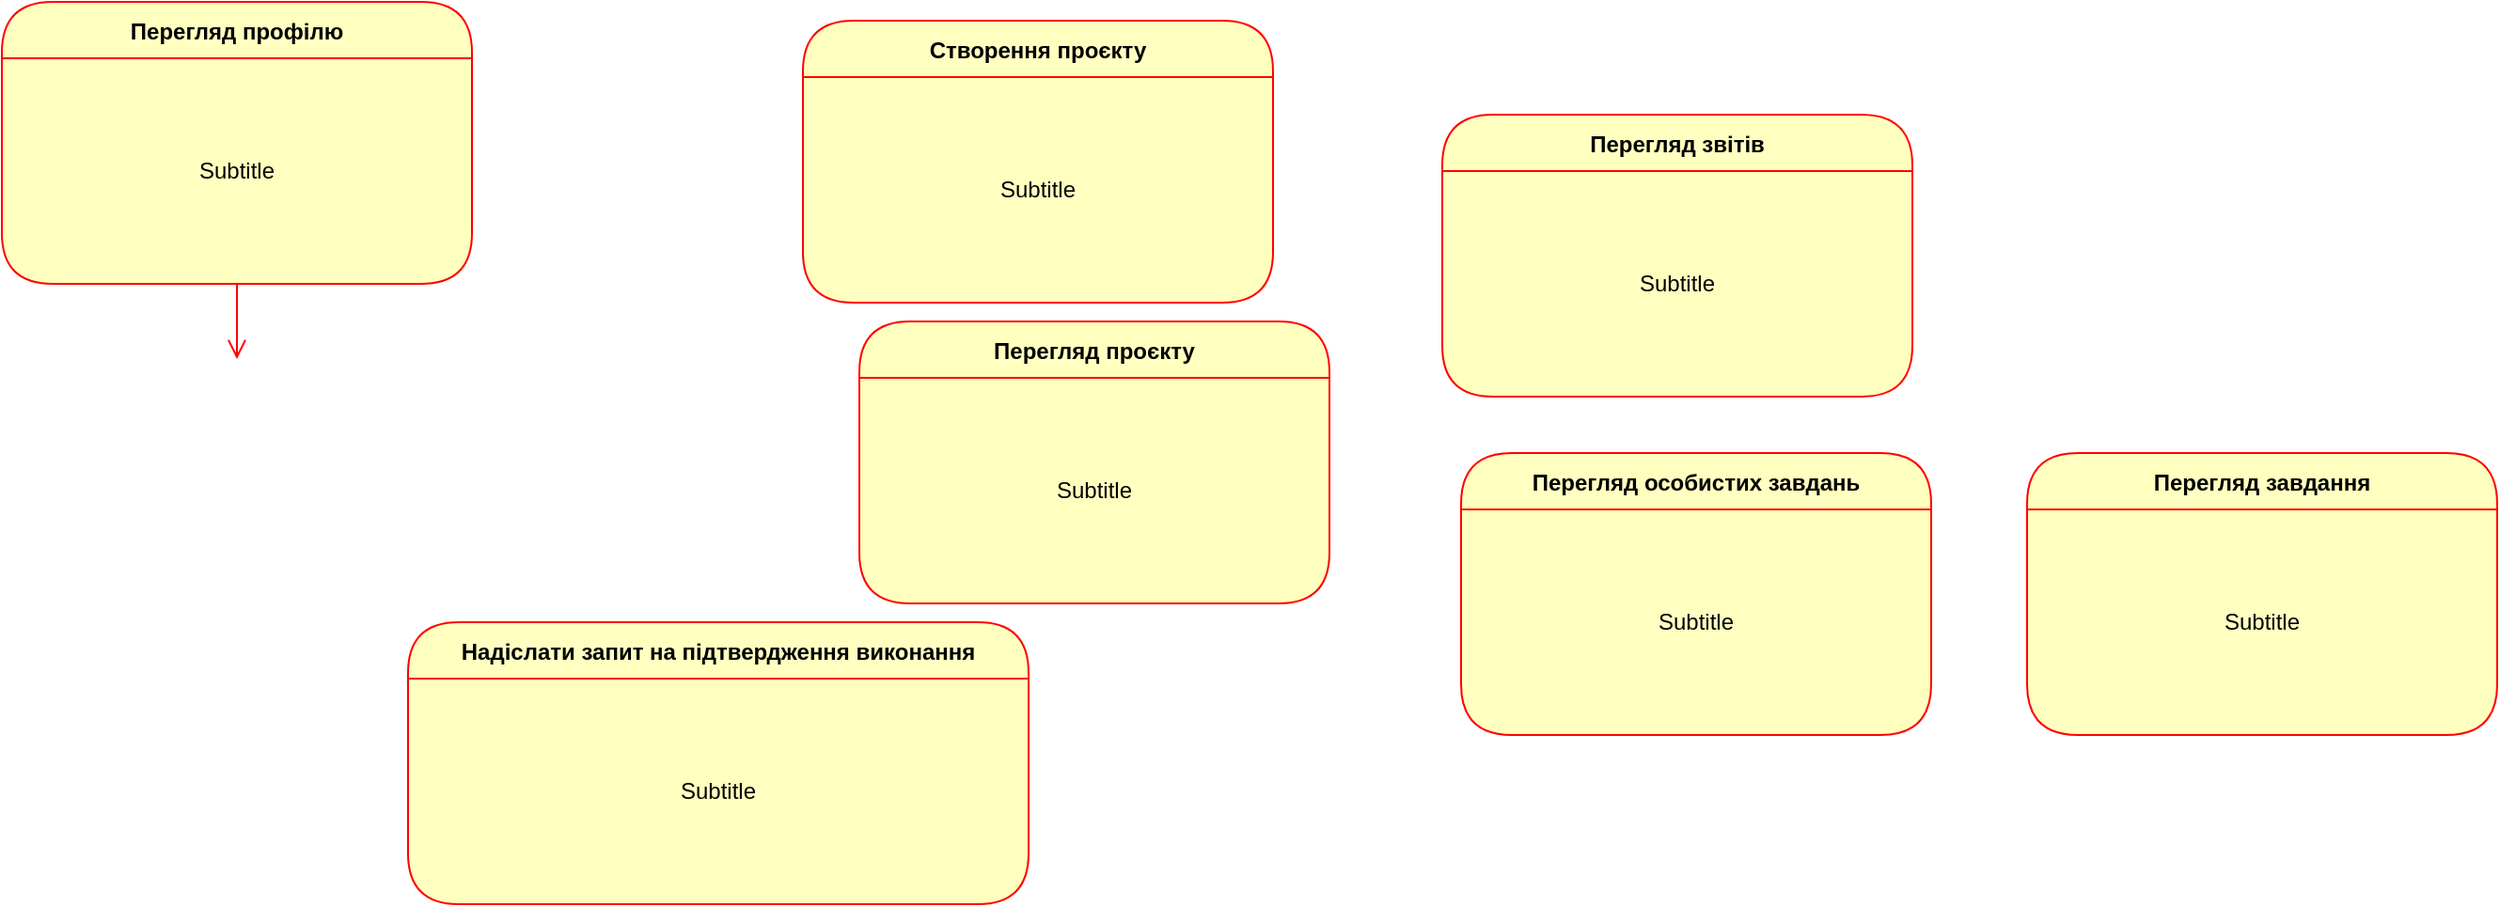 <mxfile version="24.2.3" type="github">
  <diagram name="Сторінка-1" id="4NnscdOud7t3WqkIFgde">
    <mxGraphModel dx="1313" dy="663" grid="1" gridSize="10" guides="1" tooltips="1" connect="1" arrows="1" fold="1" page="1" pageScale="1" pageWidth="827" pageHeight="1169" math="0" shadow="0">
      <root>
        <mxCell id="0" />
        <mxCell id="1" parent="0" />
        <mxCell id="ysQvWt2n_lniXi2UkVhW-1" value="Перегляд профілю" style="swimlane;fontStyle=1;align=center;verticalAlign=middle;childLayout=stackLayout;horizontal=1;startSize=30;horizontalStack=0;resizeParent=0;resizeLast=1;container=0;fontColor=#000000;collapsible=0;rounded=1;arcSize=30;strokeColor=#ff0000;fillColor=#ffffc0;swimlaneFillColor=#ffffc0;dropTarget=0;" vertex="1" parent="1">
          <mxGeometry x="164" y="70" width="250" height="150" as="geometry" />
        </mxCell>
        <mxCell id="ysQvWt2n_lniXi2UkVhW-2" value="Subtitle" style="text;html=1;strokeColor=none;fillColor=none;align=center;verticalAlign=middle;spacingLeft=4;spacingRight=4;whiteSpace=wrap;overflow=hidden;rotatable=0;fontColor=#000000;" vertex="1" parent="ysQvWt2n_lniXi2UkVhW-1">
          <mxGeometry y="30" width="250" height="120" as="geometry" />
        </mxCell>
        <mxCell id="ysQvWt2n_lniXi2UkVhW-3" value="" style="edgeStyle=orthogonalEdgeStyle;html=1;verticalAlign=bottom;endArrow=open;endSize=8;strokeColor=#ff0000;rounded=0;" edge="1" source="ysQvWt2n_lniXi2UkVhW-1" parent="1">
          <mxGeometry relative="1" as="geometry">
            <mxPoint x="289" y="260" as="targetPoint" />
            <Array as="points">
              <mxPoint x="289" y="260" />
              <mxPoint x="289" y="260" />
            </Array>
          </mxGeometry>
        </mxCell>
        <mxCell id="ysQvWt2n_lniXi2UkVhW-4" value="Створення проєкту" style="swimlane;fontStyle=1;align=center;verticalAlign=middle;childLayout=stackLayout;horizontal=1;startSize=30;horizontalStack=0;resizeParent=0;resizeLast=1;container=0;fontColor=#000000;collapsible=0;rounded=1;arcSize=30;strokeColor=#ff0000;fillColor=#ffffc0;swimlaneFillColor=#ffffc0;dropTarget=0;" vertex="1" parent="1">
          <mxGeometry x="590" y="80" width="250" height="150" as="geometry" />
        </mxCell>
        <mxCell id="ysQvWt2n_lniXi2UkVhW-5" value="Subtitle" style="text;html=1;strokeColor=none;fillColor=none;align=center;verticalAlign=middle;spacingLeft=4;spacingRight=4;whiteSpace=wrap;overflow=hidden;rotatable=0;fontColor=#000000;" vertex="1" parent="ysQvWt2n_lniXi2UkVhW-4">
          <mxGeometry y="30" width="250" height="120" as="geometry" />
        </mxCell>
        <mxCell id="ysQvWt2n_lniXi2UkVhW-6" value="Перегляд проєкту" style="swimlane;fontStyle=1;align=center;verticalAlign=middle;childLayout=stackLayout;horizontal=1;startSize=30;horizontalStack=0;resizeParent=0;resizeLast=1;container=0;fontColor=#000000;collapsible=0;rounded=1;arcSize=30;strokeColor=#ff0000;fillColor=#ffffc0;swimlaneFillColor=#ffffc0;dropTarget=0;" vertex="1" parent="1">
          <mxGeometry x="620" y="240" width="250" height="150" as="geometry" />
        </mxCell>
        <mxCell id="ysQvWt2n_lniXi2UkVhW-7" value="Subtitle" style="text;html=1;strokeColor=none;fillColor=none;align=center;verticalAlign=middle;spacingLeft=4;spacingRight=4;whiteSpace=wrap;overflow=hidden;rotatable=0;fontColor=#000000;" vertex="1" parent="ysQvWt2n_lniXi2UkVhW-6">
          <mxGeometry y="30" width="250" height="120" as="geometry" />
        </mxCell>
        <mxCell id="ysQvWt2n_lniXi2UkVhW-8" value="Перегляд звітів" style="swimlane;fontStyle=1;align=center;verticalAlign=middle;childLayout=stackLayout;horizontal=1;startSize=30;horizontalStack=0;resizeParent=0;resizeLast=1;container=0;fontColor=#000000;collapsible=0;rounded=1;arcSize=30;strokeColor=#ff0000;fillColor=#ffffc0;swimlaneFillColor=#ffffc0;dropTarget=0;" vertex="1" parent="1">
          <mxGeometry x="930" y="130" width="250" height="150" as="geometry" />
        </mxCell>
        <mxCell id="ysQvWt2n_lniXi2UkVhW-9" value="Subtitle" style="text;html=1;strokeColor=none;fillColor=none;align=center;verticalAlign=middle;spacingLeft=4;spacingRight=4;whiteSpace=wrap;overflow=hidden;rotatable=0;fontColor=#000000;" vertex="1" parent="ysQvWt2n_lniXi2UkVhW-8">
          <mxGeometry y="30" width="250" height="120" as="geometry" />
        </mxCell>
        <mxCell id="ysQvWt2n_lniXi2UkVhW-10" value="Перегляд особистих завдань" style="swimlane;fontStyle=1;align=center;verticalAlign=middle;childLayout=stackLayout;horizontal=1;startSize=30;horizontalStack=0;resizeParent=0;resizeLast=1;container=0;fontColor=#000000;collapsible=0;rounded=1;arcSize=30;strokeColor=#ff0000;fillColor=#ffffc0;swimlaneFillColor=#ffffc0;dropTarget=0;" vertex="1" parent="1">
          <mxGeometry x="940" y="310" width="250" height="150" as="geometry" />
        </mxCell>
        <mxCell id="ysQvWt2n_lniXi2UkVhW-11" value="Subtitle" style="text;html=1;strokeColor=none;fillColor=none;align=center;verticalAlign=middle;spacingLeft=4;spacingRight=4;whiteSpace=wrap;overflow=hidden;rotatable=0;fontColor=#000000;" vertex="1" parent="ysQvWt2n_lniXi2UkVhW-10">
          <mxGeometry y="30" width="250" height="120" as="geometry" />
        </mxCell>
        <mxCell id="ysQvWt2n_lniXi2UkVhW-12" value="Перегляд завдання" style="swimlane;fontStyle=1;align=center;verticalAlign=middle;childLayout=stackLayout;horizontal=1;startSize=30;horizontalStack=0;resizeParent=0;resizeLast=1;container=0;fontColor=#000000;collapsible=0;rounded=1;arcSize=30;strokeColor=#ff0000;fillColor=#ffffc0;swimlaneFillColor=#ffffc0;dropTarget=0;" vertex="1" parent="1">
          <mxGeometry x="1241" y="310" width="250" height="150" as="geometry" />
        </mxCell>
        <mxCell id="ysQvWt2n_lniXi2UkVhW-13" value="Subtitle" style="text;html=1;strokeColor=none;fillColor=none;align=center;verticalAlign=middle;spacingLeft=4;spacingRight=4;whiteSpace=wrap;overflow=hidden;rotatable=0;fontColor=#000000;" vertex="1" parent="ysQvWt2n_lniXi2UkVhW-12">
          <mxGeometry y="30" width="250" height="120" as="geometry" />
        </mxCell>
        <mxCell id="ysQvWt2n_lniXi2UkVhW-14" value="Надіслати запит на підтвердження виконання" style="swimlane;fontStyle=1;align=center;verticalAlign=middle;childLayout=stackLayout;horizontal=1;startSize=30;horizontalStack=0;resizeParent=0;resizeLast=1;container=0;fontColor=#000000;collapsible=0;rounded=1;arcSize=30;strokeColor=#ff0000;fillColor=#ffffc0;swimlaneFillColor=#ffffc0;dropTarget=0;" vertex="1" parent="1">
          <mxGeometry x="380" y="400" width="330" height="150" as="geometry" />
        </mxCell>
        <mxCell id="ysQvWt2n_lniXi2UkVhW-15" value="Subtitle" style="text;html=1;strokeColor=none;fillColor=none;align=center;verticalAlign=middle;spacingLeft=4;spacingRight=4;whiteSpace=wrap;overflow=hidden;rotatable=0;fontColor=#000000;" vertex="1" parent="ysQvWt2n_lniXi2UkVhW-14">
          <mxGeometry y="30" width="330" height="120" as="geometry" />
        </mxCell>
      </root>
    </mxGraphModel>
  </diagram>
</mxfile>
